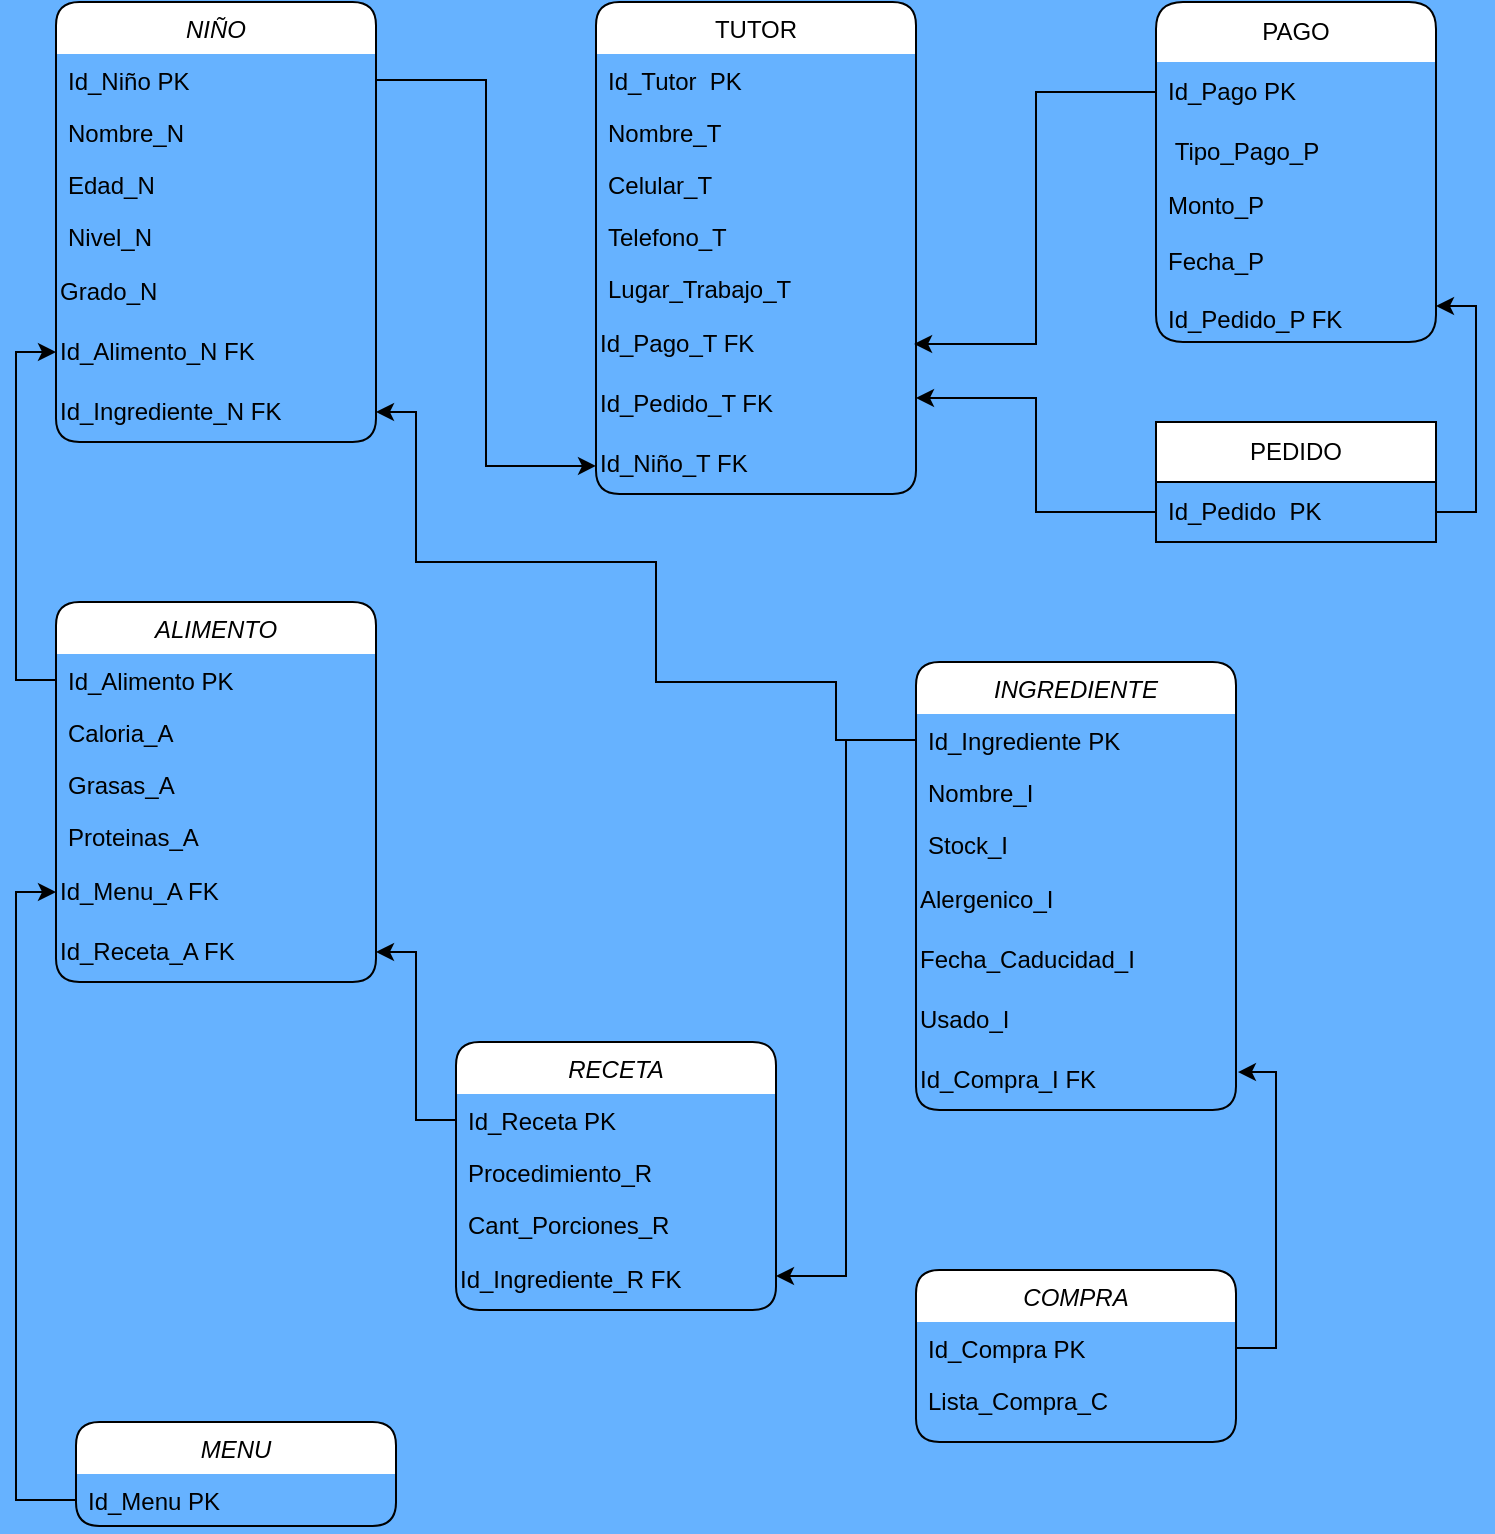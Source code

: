 <mxfile version="23.1.7" type="github">
  <diagram id="C5RBs43oDa-KdzZeNtuy" name="Page-1">
    <mxGraphModel dx="1434" dy="746" grid="1" gridSize="10" guides="1" tooltips="1" connect="1" arrows="1" fold="1" page="1" pageScale="1" pageWidth="827" pageHeight="1169" background="#66B2FF" math="0" shadow="0">
      <root>
        <mxCell id="WIyWlLk6GJQsqaUBKTNV-0" />
        <mxCell id="WIyWlLk6GJQsqaUBKTNV-1" parent="WIyWlLk6GJQsqaUBKTNV-0" />
        <mxCell id="zkfFHV4jXpPFQw0GAbJ--0" value="NIÑO" style="swimlane;fontStyle=2;align=center;verticalAlign=top;childLayout=stackLayout;horizontal=1;startSize=26;horizontalStack=0;resizeParent=1;resizeLast=0;collapsible=1;marginBottom=0;rounded=1;shadow=0;strokeWidth=1;swimlaneLine=0;" parent="WIyWlLk6GJQsqaUBKTNV-1" vertex="1">
          <mxGeometry x="100" y="100" width="160" height="220" as="geometry">
            <mxRectangle x="230" y="140" width="160" height="26" as="alternateBounds" />
          </mxGeometry>
        </mxCell>
        <mxCell id="zkfFHV4jXpPFQw0GAbJ--1" value="Id_Niño PK" style="text;align=left;verticalAlign=top;spacingLeft=4;spacingRight=4;overflow=hidden;rotatable=0;points=[[0,0.5],[1,0.5]];portConstraint=eastwest;" parent="zkfFHV4jXpPFQw0GAbJ--0" vertex="1">
          <mxGeometry y="26" width="160" height="26" as="geometry" />
        </mxCell>
        <mxCell id="zkfFHV4jXpPFQw0GAbJ--2" value="Nombre_N" style="text;align=left;verticalAlign=top;spacingLeft=4;spacingRight=4;overflow=hidden;rotatable=0;points=[[0,0.5],[1,0.5]];portConstraint=eastwest;rounded=0;shadow=0;html=0;" parent="zkfFHV4jXpPFQw0GAbJ--0" vertex="1">
          <mxGeometry y="52" width="160" height="26" as="geometry" />
        </mxCell>
        <mxCell id="zkfFHV4jXpPFQw0GAbJ--3" value="Edad_N" style="text;align=left;verticalAlign=top;spacingLeft=4;spacingRight=4;overflow=hidden;rotatable=0;points=[[0,0.5],[1,0.5]];portConstraint=eastwest;rounded=0;shadow=0;html=0;" parent="zkfFHV4jXpPFQw0GAbJ--0" vertex="1">
          <mxGeometry y="78" width="160" height="26" as="geometry" />
        </mxCell>
        <mxCell id="zkfFHV4jXpPFQw0GAbJ--5" value="Nivel_N" style="text;align=left;verticalAlign=top;spacingLeft=4;spacingRight=4;overflow=hidden;rotatable=0;points=[[0,0.5],[1,0.5]];portConstraint=eastwest;" parent="zkfFHV4jXpPFQw0GAbJ--0" vertex="1">
          <mxGeometry y="104" width="160" height="26" as="geometry" />
        </mxCell>
        <mxCell id="b6oS0bYYWhQarFQE33GL-24" value="Grado_N" style="text;html=1;align=left;verticalAlign=middle;whiteSpace=wrap;rounded=0;" vertex="1" parent="zkfFHV4jXpPFQw0GAbJ--0">
          <mxGeometry y="130" width="160" height="30" as="geometry" />
        </mxCell>
        <mxCell id="b6oS0bYYWhQarFQE33GL-26" value="Id_Alimento_N FK" style="text;html=1;align=left;verticalAlign=middle;whiteSpace=wrap;rounded=0;" vertex="1" parent="zkfFHV4jXpPFQw0GAbJ--0">
          <mxGeometry y="160" width="160" height="30" as="geometry" />
        </mxCell>
        <mxCell id="b6oS0bYYWhQarFQE33GL-27" value="Id_Ingrediente_N FK" style="text;html=1;align=left;verticalAlign=middle;whiteSpace=wrap;rounded=0;" vertex="1" parent="zkfFHV4jXpPFQw0GAbJ--0">
          <mxGeometry y="190" width="160" height="30" as="geometry" />
        </mxCell>
        <mxCell id="zkfFHV4jXpPFQw0GAbJ--17" value="TUTOR" style="swimlane;fontStyle=0;align=center;verticalAlign=top;childLayout=stackLayout;horizontal=1;startSize=26;horizontalStack=0;resizeParent=1;resizeLast=0;collapsible=1;marginBottom=0;rounded=1;shadow=0;strokeWidth=1;swimlaneLine=0;" parent="WIyWlLk6GJQsqaUBKTNV-1" vertex="1">
          <mxGeometry x="370" y="100" width="160" height="246" as="geometry">
            <mxRectangle x="550" y="140" width="160" height="26" as="alternateBounds" />
          </mxGeometry>
        </mxCell>
        <mxCell id="zkfFHV4jXpPFQw0GAbJ--18" value="Id_Tutor  PK" style="text;align=left;verticalAlign=top;spacingLeft=4;spacingRight=4;overflow=hidden;rotatable=0;points=[[0,0.5],[1,0.5]];portConstraint=eastwest;" parent="zkfFHV4jXpPFQw0GAbJ--17" vertex="1">
          <mxGeometry y="26" width="160" height="26" as="geometry" />
        </mxCell>
        <mxCell id="zkfFHV4jXpPFQw0GAbJ--19" value="Nombre_T" style="text;align=left;verticalAlign=top;spacingLeft=4;spacingRight=4;overflow=hidden;rotatable=0;points=[[0,0.5],[1,0.5]];portConstraint=eastwest;rounded=0;shadow=0;html=0;" parent="zkfFHV4jXpPFQw0GAbJ--17" vertex="1">
          <mxGeometry y="52" width="160" height="26" as="geometry" />
        </mxCell>
        <mxCell id="zkfFHV4jXpPFQw0GAbJ--20" value="Celular_T" style="text;align=left;verticalAlign=top;spacingLeft=4;spacingRight=4;overflow=hidden;rotatable=0;points=[[0,0.5],[1,0.5]];portConstraint=eastwest;rounded=0;shadow=0;html=0;" parent="zkfFHV4jXpPFQw0GAbJ--17" vertex="1">
          <mxGeometry y="78" width="160" height="26" as="geometry" />
        </mxCell>
        <mxCell id="zkfFHV4jXpPFQw0GAbJ--21" value="Telefono_T" style="text;align=left;verticalAlign=top;spacingLeft=4;spacingRight=4;overflow=hidden;rotatable=0;points=[[0,0.5],[1,0.5]];portConstraint=eastwest;rounded=0;shadow=0;html=0;" parent="zkfFHV4jXpPFQw0GAbJ--17" vertex="1">
          <mxGeometry y="104" width="160" height="26" as="geometry" />
        </mxCell>
        <mxCell id="zkfFHV4jXpPFQw0GAbJ--22" value="Lugar_Trabajo_T" style="text;align=left;verticalAlign=top;spacingLeft=4;spacingRight=4;overflow=hidden;rotatable=0;points=[[0,0.5],[1,0.5]];portConstraint=eastwest;rounded=0;shadow=0;html=0;" parent="zkfFHV4jXpPFQw0GAbJ--17" vertex="1">
          <mxGeometry y="130" width="160" height="26" as="geometry" />
        </mxCell>
        <mxCell id="b6oS0bYYWhQarFQE33GL-17" value="Id_Pago_T FK" style="text;html=1;align=left;verticalAlign=middle;resizable=0;points=[];autosize=1;strokeColor=none;fillColor=none;" vertex="1" parent="zkfFHV4jXpPFQw0GAbJ--17">
          <mxGeometry y="156" width="160" height="30" as="geometry" />
        </mxCell>
        <mxCell id="b6oS0bYYWhQarFQE33GL-18" value="Id_Pedido_T FK" style="text;html=1;align=left;verticalAlign=middle;resizable=0;points=[];autosize=1;strokeColor=none;fillColor=none;" vertex="1" parent="zkfFHV4jXpPFQw0GAbJ--17">
          <mxGeometry y="186" width="160" height="30" as="geometry" />
        </mxCell>
        <mxCell id="b6oS0bYYWhQarFQE33GL-19" value="Id_Niño_T FK" style="text;html=1;align=left;verticalAlign=middle;resizable=0;points=[];autosize=1;strokeColor=none;fillColor=none;" vertex="1" parent="zkfFHV4jXpPFQw0GAbJ--17">
          <mxGeometry y="216" width="160" height="30" as="geometry" />
        </mxCell>
        <mxCell id="b6oS0bYYWhQarFQE33GL-1" value="PAGO" style="swimlane;fontStyle=0;childLayout=stackLayout;horizontal=1;startSize=30;horizontalStack=0;resizeParent=1;resizeParentMax=0;resizeLast=0;collapsible=1;marginBottom=0;whiteSpace=wrap;html=1;rounded=1;swimlaneLine=0;" vertex="1" parent="WIyWlLk6GJQsqaUBKTNV-1">
          <mxGeometry x="650" y="100" width="140" height="170" as="geometry" />
        </mxCell>
        <mxCell id="b6oS0bYYWhQarFQE33GL-2" value="Id_Pago PK" style="text;strokeColor=none;fillColor=none;align=left;verticalAlign=middle;spacingLeft=4;spacingRight=4;overflow=hidden;points=[[0,0.5],[1,0.5]];portConstraint=eastwest;rotatable=0;whiteSpace=wrap;html=1;" vertex="1" parent="b6oS0bYYWhQarFQE33GL-1">
          <mxGeometry y="30" width="140" height="30" as="geometry" />
        </mxCell>
        <mxCell id="b6oS0bYYWhQarFQE33GL-3" value="&amp;nbsp;Tipo_Pago_P" style="text;strokeColor=none;fillColor=none;align=left;verticalAlign=middle;spacingLeft=4;spacingRight=4;overflow=hidden;points=[[0,0.5],[1,0.5]];portConstraint=eastwest;rotatable=0;whiteSpace=wrap;html=1;" vertex="1" parent="b6oS0bYYWhQarFQE33GL-1">
          <mxGeometry y="60" width="140" height="30" as="geometry" />
        </mxCell>
        <mxCell id="b6oS0bYYWhQarFQE33GL-4" value="Monto_P&lt;br&gt;&lt;br&gt;Fecha_P&lt;br&gt;&lt;br&gt;Id_Pedido_P FK" style="text;strokeColor=none;fillColor=none;align=left;verticalAlign=middle;spacingLeft=4;spacingRight=4;overflow=hidden;points=[[0,0.5],[1,0.5]];portConstraint=eastwest;rotatable=0;whiteSpace=wrap;html=1;" vertex="1" parent="b6oS0bYYWhQarFQE33GL-1">
          <mxGeometry y="90" width="140" height="80" as="geometry" />
        </mxCell>
        <mxCell id="b6oS0bYYWhQarFQE33GL-12" value="PEDIDO" style="swimlane;fontStyle=0;childLayout=stackLayout;horizontal=1;startSize=30;horizontalStack=0;resizeParent=1;resizeParentMax=0;resizeLast=0;collapsible=1;marginBottom=0;whiteSpace=wrap;html=1;" vertex="1" parent="WIyWlLk6GJQsqaUBKTNV-1">
          <mxGeometry x="650" y="310" width="140" height="60" as="geometry" />
        </mxCell>
        <mxCell id="b6oS0bYYWhQarFQE33GL-13" value="Id_Pedido&amp;nbsp; PK" style="text;strokeColor=none;fillColor=none;align=left;verticalAlign=middle;spacingLeft=4;spacingRight=4;overflow=hidden;points=[[0,0.5],[1,0.5]];portConstraint=eastwest;rotatable=0;whiteSpace=wrap;html=1;" vertex="1" parent="b6oS0bYYWhQarFQE33GL-12">
          <mxGeometry y="30" width="140" height="30" as="geometry" />
        </mxCell>
        <mxCell id="b6oS0bYYWhQarFQE33GL-16" style="edgeStyle=orthogonalEdgeStyle;rounded=0;orthogonalLoop=1;jettySize=auto;html=1;exitX=1;exitY=0.5;exitDx=0;exitDy=0;entryX=1;entryY=0.775;entryDx=0;entryDy=0;entryPerimeter=0;" edge="1" parent="WIyWlLk6GJQsqaUBKTNV-1" source="b6oS0bYYWhQarFQE33GL-13" target="b6oS0bYYWhQarFQE33GL-4">
          <mxGeometry relative="1" as="geometry" />
        </mxCell>
        <mxCell id="b6oS0bYYWhQarFQE33GL-20" style="edgeStyle=orthogonalEdgeStyle;rounded=0;orthogonalLoop=1;jettySize=auto;html=1;exitX=0;exitY=0.5;exitDx=0;exitDy=0;entryX=1;entryY=0.4;entryDx=0;entryDy=0;entryPerimeter=0;" edge="1" parent="WIyWlLk6GJQsqaUBKTNV-1" source="b6oS0bYYWhQarFQE33GL-13" target="b6oS0bYYWhQarFQE33GL-18">
          <mxGeometry relative="1" as="geometry" />
        </mxCell>
        <mxCell id="b6oS0bYYWhQarFQE33GL-21" style="edgeStyle=orthogonalEdgeStyle;rounded=0;orthogonalLoop=1;jettySize=auto;html=1;exitX=0;exitY=0.5;exitDx=0;exitDy=0;entryX=0.994;entryY=0.5;entryDx=0;entryDy=0;entryPerimeter=0;" edge="1" parent="WIyWlLk6GJQsqaUBKTNV-1" source="b6oS0bYYWhQarFQE33GL-2" target="b6oS0bYYWhQarFQE33GL-17">
          <mxGeometry relative="1" as="geometry" />
        </mxCell>
        <mxCell id="b6oS0bYYWhQarFQE33GL-29" style="edgeStyle=orthogonalEdgeStyle;rounded=0;orthogonalLoop=1;jettySize=auto;html=1;exitX=1;exitY=0.5;exitDx=0;exitDy=0;entryX=0;entryY=0.533;entryDx=0;entryDy=0;entryPerimeter=0;" edge="1" parent="WIyWlLk6GJQsqaUBKTNV-1" source="zkfFHV4jXpPFQw0GAbJ--1" target="b6oS0bYYWhQarFQE33GL-19">
          <mxGeometry relative="1" as="geometry" />
        </mxCell>
        <mxCell id="b6oS0bYYWhQarFQE33GL-32" value="ALIMENTO" style="swimlane;fontStyle=2;align=center;verticalAlign=top;childLayout=stackLayout;horizontal=1;startSize=26;horizontalStack=0;resizeParent=1;resizeLast=0;collapsible=1;marginBottom=0;rounded=1;shadow=0;strokeWidth=1;swimlaneLine=0;" vertex="1" parent="WIyWlLk6GJQsqaUBKTNV-1">
          <mxGeometry x="100" y="400" width="160" height="190" as="geometry">
            <mxRectangle x="230" y="140" width="160" height="26" as="alternateBounds" />
          </mxGeometry>
        </mxCell>
        <mxCell id="b6oS0bYYWhQarFQE33GL-33" value="Id_Alimento PK" style="text;align=left;verticalAlign=top;spacingLeft=4;spacingRight=4;overflow=hidden;rotatable=0;points=[[0,0.5],[1,0.5]];portConstraint=eastwest;" vertex="1" parent="b6oS0bYYWhQarFQE33GL-32">
          <mxGeometry y="26" width="160" height="26" as="geometry" />
        </mxCell>
        <mxCell id="b6oS0bYYWhQarFQE33GL-34" value="Caloria_A" style="text;align=left;verticalAlign=top;spacingLeft=4;spacingRight=4;overflow=hidden;rotatable=0;points=[[0,0.5],[1,0.5]];portConstraint=eastwest;rounded=0;shadow=0;html=0;" vertex="1" parent="b6oS0bYYWhQarFQE33GL-32">
          <mxGeometry y="52" width="160" height="26" as="geometry" />
        </mxCell>
        <mxCell id="b6oS0bYYWhQarFQE33GL-35" value="Grasas_A" style="text;align=left;verticalAlign=top;spacingLeft=4;spacingRight=4;overflow=hidden;rotatable=0;points=[[0,0.5],[1,0.5]];portConstraint=eastwest;rounded=0;shadow=0;html=0;" vertex="1" parent="b6oS0bYYWhQarFQE33GL-32">
          <mxGeometry y="78" width="160" height="26" as="geometry" />
        </mxCell>
        <mxCell id="b6oS0bYYWhQarFQE33GL-36" value="Proteinas_A" style="text;align=left;verticalAlign=top;spacingLeft=4;spacingRight=4;overflow=hidden;rotatable=0;points=[[0,0.5],[1,0.5]];portConstraint=eastwest;" vertex="1" parent="b6oS0bYYWhQarFQE33GL-32">
          <mxGeometry y="104" width="160" height="26" as="geometry" />
        </mxCell>
        <mxCell id="b6oS0bYYWhQarFQE33GL-37" value="Id_Menu_A FK" style="text;html=1;align=left;verticalAlign=middle;whiteSpace=wrap;rounded=0;" vertex="1" parent="b6oS0bYYWhQarFQE33GL-32">
          <mxGeometry y="130" width="160" height="30" as="geometry" />
        </mxCell>
        <mxCell id="b6oS0bYYWhQarFQE33GL-58" value="Id_Receta_A FK" style="text;html=1;align=left;verticalAlign=middle;whiteSpace=wrap;rounded=0;" vertex="1" parent="b6oS0bYYWhQarFQE33GL-32">
          <mxGeometry y="160" width="160" height="30" as="geometry" />
        </mxCell>
        <mxCell id="b6oS0bYYWhQarFQE33GL-41" style="edgeStyle=orthogonalEdgeStyle;rounded=0;orthogonalLoop=1;jettySize=auto;html=1;exitX=0;exitY=0.5;exitDx=0;exitDy=0;entryX=0;entryY=0.5;entryDx=0;entryDy=0;" edge="1" parent="WIyWlLk6GJQsqaUBKTNV-1" source="b6oS0bYYWhQarFQE33GL-33" target="b6oS0bYYWhQarFQE33GL-26">
          <mxGeometry relative="1" as="geometry" />
        </mxCell>
        <mxCell id="b6oS0bYYWhQarFQE33GL-43" value="MENU" style="swimlane;fontStyle=2;align=center;verticalAlign=top;childLayout=stackLayout;horizontal=1;startSize=26;horizontalStack=0;resizeParent=1;resizeLast=0;collapsible=1;marginBottom=0;rounded=1;shadow=0;strokeWidth=1;swimlaneLine=0;" vertex="1" parent="WIyWlLk6GJQsqaUBKTNV-1">
          <mxGeometry x="110" y="810" width="160" height="52" as="geometry">
            <mxRectangle x="230" y="140" width="160" height="26" as="alternateBounds" />
          </mxGeometry>
        </mxCell>
        <mxCell id="b6oS0bYYWhQarFQE33GL-44" value="Id_Menu PK" style="text;align=left;verticalAlign=top;spacingLeft=4;spacingRight=4;overflow=hidden;rotatable=0;points=[[0,0.5],[1,0.5]];portConstraint=eastwest;" vertex="1" parent="b6oS0bYYWhQarFQE33GL-43">
          <mxGeometry y="26" width="160" height="26" as="geometry" />
        </mxCell>
        <mxCell id="b6oS0bYYWhQarFQE33GL-50" style="edgeStyle=orthogonalEdgeStyle;rounded=0;orthogonalLoop=1;jettySize=auto;html=1;exitX=0;exitY=0.5;exitDx=0;exitDy=0;entryX=0;entryY=0.5;entryDx=0;entryDy=0;" edge="1" parent="WIyWlLk6GJQsqaUBKTNV-1" source="b6oS0bYYWhQarFQE33GL-44" target="b6oS0bYYWhQarFQE33GL-37">
          <mxGeometry relative="1" as="geometry" />
        </mxCell>
        <mxCell id="b6oS0bYYWhQarFQE33GL-51" value="RECETA" style="swimlane;fontStyle=2;align=center;verticalAlign=top;childLayout=stackLayout;horizontal=1;startSize=26;horizontalStack=0;resizeParent=1;resizeLast=0;collapsible=1;marginBottom=0;rounded=1;shadow=0;strokeWidth=1;swimlaneLine=0;" vertex="1" parent="WIyWlLk6GJQsqaUBKTNV-1">
          <mxGeometry x="300" y="620" width="160" height="134" as="geometry">
            <mxRectangle x="230" y="140" width="160" height="26" as="alternateBounds" />
          </mxGeometry>
        </mxCell>
        <mxCell id="b6oS0bYYWhQarFQE33GL-52" value="Id_Receta PK" style="text;align=left;verticalAlign=top;spacingLeft=4;spacingRight=4;overflow=hidden;rotatable=0;points=[[0,0.5],[1,0.5]];portConstraint=eastwest;" vertex="1" parent="b6oS0bYYWhQarFQE33GL-51">
          <mxGeometry y="26" width="160" height="26" as="geometry" />
        </mxCell>
        <mxCell id="b6oS0bYYWhQarFQE33GL-53" value="Procedimiento_R" style="text;align=left;verticalAlign=top;spacingLeft=4;spacingRight=4;overflow=hidden;rotatable=0;points=[[0,0.5],[1,0.5]];portConstraint=eastwest;rounded=0;shadow=0;html=0;" vertex="1" parent="b6oS0bYYWhQarFQE33GL-51">
          <mxGeometry y="52" width="160" height="26" as="geometry" />
        </mxCell>
        <mxCell id="b6oS0bYYWhQarFQE33GL-54" value="Cant_Porciones_R" style="text;align=left;verticalAlign=top;spacingLeft=4;spacingRight=4;overflow=hidden;rotatable=0;points=[[0,0.5],[1,0.5]];portConstraint=eastwest;rounded=0;shadow=0;html=0;" vertex="1" parent="b6oS0bYYWhQarFQE33GL-51">
          <mxGeometry y="78" width="160" height="26" as="geometry" />
        </mxCell>
        <mxCell id="b6oS0bYYWhQarFQE33GL-60" value="Id_Ingrediente_R FK" style="text;html=1;align=left;verticalAlign=middle;resizable=0;points=[];autosize=1;strokeColor=none;fillColor=none;" vertex="1" parent="b6oS0bYYWhQarFQE33GL-51">
          <mxGeometry y="104" width="160" height="30" as="geometry" />
        </mxCell>
        <mxCell id="b6oS0bYYWhQarFQE33GL-59" style="edgeStyle=orthogonalEdgeStyle;rounded=0;orthogonalLoop=1;jettySize=auto;html=1;exitX=0;exitY=0.5;exitDx=0;exitDy=0;entryX=1;entryY=0.5;entryDx=0;entryDy=0;" edge="1" parent="WIyWlLk6GJQsqaUBKTNV-1" source="b6oS0bYYWhQarFQE33GL-52" target="b6oS0bYYWhQarFQE33GL-58">
          <mxGeometry relative="1" as="geometry" />
        </mxCell>
        <mxCell id="b6oS0bYYWhQarFQE33GL-63" value="INGREDIENTE" style="swimlane;fontStyle=2;align=center;verticalAlign=top;childLayout=stackLayout;horizontal=1;startSize=26;horizontalStack=0;resizeParent=1;resizeLast=0;collapsible=1;marginBottom=0;rounded=1;shadow=0;strokeWidth=1;swimlaneLine=0;" vertex="1" parent="WIyWlLk6GJQsqaUBKTNV-1">
          <mxGeometry x="530" y="430" width="160" height="224" as="geometry">
            <mxRectangle x="230" y="140" width="160" height="26" as="alternateBounds" />
          </mxGeometry>
        </mxCell>
        <mxCell id="b6oS0bYYWhQarFQE33GL-64" value="Id_Ingrediente PK" style="text;align=left;verticalAlign=top;spacingLeft=4;spacingRight=4;overflow=hidden;rotatable=0;points=[[0,0.5],[1,0.5]];portConstraint=eastwest;" vertex="1" parent="b6oS0bYYWhQarFQE33GL-63">
          <mxGeometry y="26" width="160" height="26" as="geometry" />
        </mxCell>
        <mxCell id="b6oS0bYYWhQarFQE33GL-65" value="Nombre_I" style="text;align=left;verticalAlign=top;spacingLeft=4;spacingRight=4;overflow=hidden;rotatable=0;points=[[0,0.5],[1,0.5]];portConstraint=eastwest;rounded=0;shadow=0;html=0;" vertex="1" parent="b6oS0bYYWhQarFQE33GL-63">
          <mxGeometry y="52" width="160" height="26" as="geometry" />
        </mxCell>
        <mxCell id="b6oS0bYYWhQarFQE33GL-66" value="Stock_I" style="text;align=left;verticalAlign=top;spacingLeft=4;spacingRight=4;overflow=hidden;rotatable=0;points=[[0,0.5],[1,0.5]];portConstraint=eastwest;rounded=0;shadow=0;html=0;" vertex="1" parent="b6oS0bYYWhQarFQE33GL-63">
          <mxGeometry y="78" width="160" height="26" as="geometry" />
        </mxCell>
        <mxCell id="b6oS0bYYWhQarFQE33GL-67" value="Alergenico_I" style="text;html=1;align=left;verticalAlign=middle;resizable=0;points=[];autosize=1;strokeColor=none;fillColor=none;" vertex="1" parent="b6oS0bYYWhQarFQE33GL-63">
          <mxGeometry y="104" width="160" height="30" as="geometry" />
        </mxCell>
        <mxCell id="b6oS0bYYWhQarFQE33GL-69" value="Fecha_Caducidad_I" style="text;html=1;align=left;verticalAlign=middle;resizable=0;points=[];autosize=1;strokeColor=none;fillColor=none;" vertex="1" parent="b6oS0bYYWhQarFQE33GL-63">
          <mxGeometry y="134" width="160" height="30" as="geometry" />
        </mxCell>
        <mxCell id="b6oS0bYYWhQarFQE33GL-70" value="Usado_I" style="text;html=1;align=left;verticalAlign=middle;resizable=0;points=[];autosize=1;strokeColor=none;fillColor=none;" vertex="1" parent="b6oS0bYYWhQarFQE33GL-63">
          <mxGeometry y="164" width="160" height="30" as="geometry" />
        </mxCell>
        <mxCell id="b6oS0bYYWhQarFQE33GL-71" value="Id_Compra_I FK" style="text;html=1;align=left;verticalAlign=middle;resizable=0;points=[];autosize=1;strokeColor=none;fillColor=none;" vertex="1" parent="b6oS0bYYWhQarFQE33GL-63">
          <mxGeometry y="194" width="160" height="30" as="geometry" />
        </mxCell>
        <mxCell id="b6oS0bYYWhQarFQE33GL-72" style="edgeStyle=orthogonalEdgeStyle;rounded=0;orthogonalLoop=1;jettySize=auto;html=1;exitX=0;exitY=0.5;exitDx=0;exitDy=0;entryX=1;entryY=0.433;entryDx=0;entryDy=0;entryPerimeter=0;" edge="1" parent="WIyWlLk6GJQsqaUBKTNV-1" source="b6oS0bYYWhQarFQE33GL-64" target="b6oS0bYYWhQarFQE33GL-60">
          <mxGeometry relative="1" as="geometry" />
        </mxCell>
        <mxCell id="b6oS0bYYWhQarFQE33GL-73" style="edgeStyle=orthogonalEdgeStyle;rounded=0;orthogonalLoop=1;jettySize=auto;html=1;exitX=0;exitY=0.5;exitDx=0;exitDy=0;entryX=1;entryY=0.5;entryDx=0;entryDy=0;" edge="1" parent="WIyWlLk6GJQsqaUBKTNV-1" source="b6oS0bYYWhQarFQE33GL-64" target="b6oS0bYYWhQarFQE33GL-27">
          <mxGeometry relative="1" as="geometry">
            <Array as="points">
              <mxPoint x="490" y="469" />
              <mxPoint x="490" y="440" />
              <mxPoint x="400" y="440" />
              <mxPoint x="400" y="380" />
              <mxPoint x="280" y="380" />
              <mxPoint x="280" y="305" />
            </Array>
          </mxGeometry>
        </mxCell>
        <mxCell id="b6oS0bYYWhQarFQE33GL-74" value="COMPRA" style="swimlane;fontStyle=2;align=center;verticalAlign=top;childLayout=stackLayout;horizontal=1;startSize=26;horizontalStack=0;resizeParent=1;resizeLast=0;collapsible=1;marginBottom=0;rounded=1;shadow=0;strokeWidth=1;glass=0;swimlaneLine=0;" vertex="1" parent="WIyWlLk6GJQsqaUBKTNV-1">
          <mxGeometry x="530" y="734" width="160" height="86" as="geometry">
            <mxRectangle x="230" y="140" width="160" height="26" as="alternateBounds" />
          </mxGeometry>
        </mxCell>
        <mxCell id="b6oS0bYYWhQarFQE33GL-75" value="Id_Compra PK" style="text;align=left;verticalAlign=top;spacingLeft=4;spacingRight=4;overflow=hidden;rotatable=0;points=[[0,0.5],[1,0.5]];portConstraint=eastwest;" vertex="1" parent="b6oS0bYYWhQarFQE33GL-74">
          <mxGeometry y="26" width="160" height="26" as="geometry" />
        </mxCell>
        <mxCell id="b6oS0bYYWhQarFQE33GL-76" value="Lista_Compra_C" style="text;align=left;verticalAlign=top;spacingLeft=4;spacingRight=4;overflow=hidden;rotatable=0;points=[[0,0.5],[1,0.5]];portConstraint=eastwest;rounded=0;shadow=0;html=0;" vertex="1" parent="b6oS0bYYWhQarFQE33GL-74">
          <mxGeometry y="52" width="160" height="26" as="geometry" />
        </mxCell>
        <mxCell id="b6oS0bYYWhQarFQE33GL-83" style="edgeStyle=orthogonalEdgeStyle;rounded=0;orthogonalLoop=1;jettySize=auto;html=1;exitX=1;exitY=0.5;exitDx=0;exitDy=0;entryX=1.006;entryY=0.367;entryDx=0;entryDy=0;entryPerimeter=0;" edge="1" parent="WIyWlLk6GJQsqaUBKTNV-1" source="b6oS0bYYWhQarFQE33GL-75" target="b6oS0bYYWhQarFQE33GL-71">
          <mxGeometry relative="1" as="geometry" />
        </mxCell>
      </root>
    </mxGraphModel>
  </diagram>
</mxfile>
